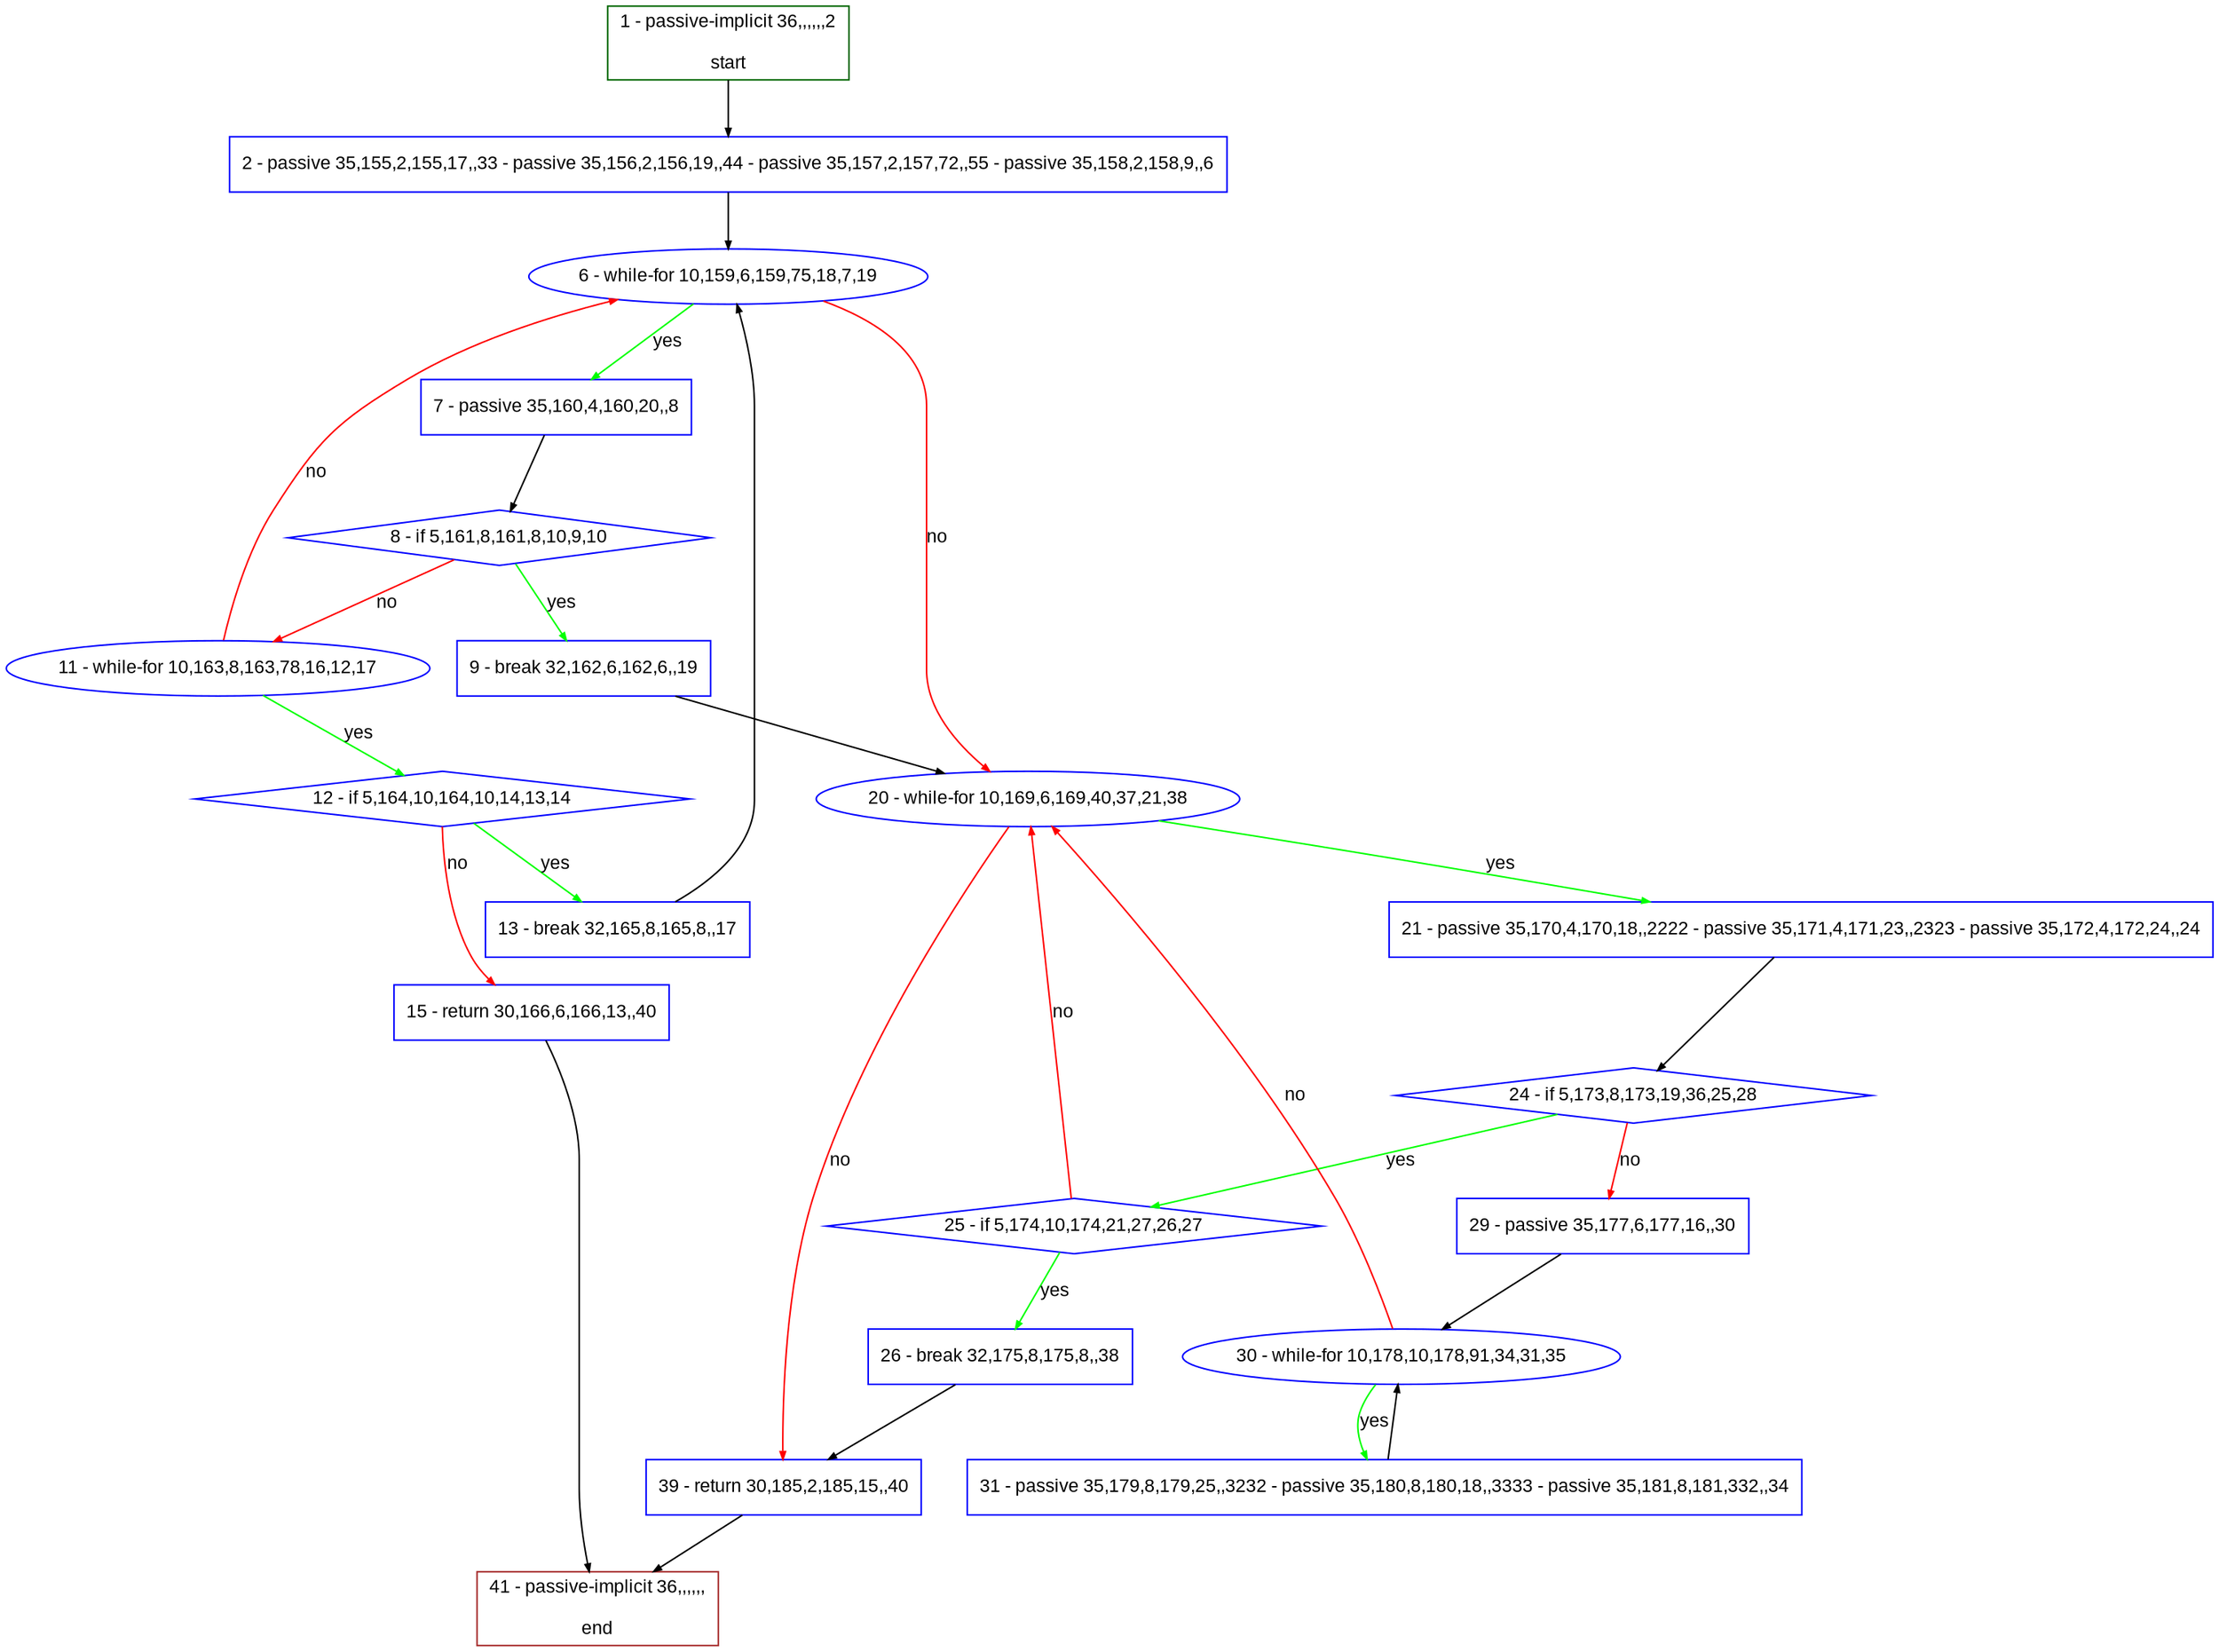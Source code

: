 digraph "" {
  graph [pack="true", label="", fontsize="12", packmode="clust", fontname="Arial", fillcolor="#FFFFCC", bgcolor="white", style="rounded,filled", compound="true"];
  node [node_initialized="no", label="", color="grey", fontsize="12", fillcolor="white", fontname="Arial", style="filled", shape="rectangle", compound="true", fixedsize="false"];
  edge [fontcolor="black", arrowhead="normal", arrowtail="none", arrowsize="0.5", ltail="", label="", color="black", fontsize="12", lhead="", fontname="Arial", dir="forward", compound="true"];
  __N1 [label="2 - passive 35,155,2,155,17,,33 - passive 35,156,2,156,19,,44 - passive 35,157,2,157,72,,55 - passive 35,158,2,158,9,,6", color="#0000ff", fillcolor="#ffffff", style="filled", shape="box"];
  __N2 [label="1 - passive-implicit 36,,,,,,2\n\nstart", color="#006400", fillcolor="#ffffff", style="filled", shape="box"];
  __N3 [label="6 - while-for 10,159,6,159,75,18,7,19", color="#0000ff", fillcolor="#ffffff", style="filled", shape="oval"];
  __N4 [label="7 - passive 35,160,4,160,20,,8", color="#0000ff", fillcolor="#ffffff", style="filled", shape="box"];
  __N5 [label="20 - while-for 10,169,6,169,40,37,21,38", color="#0000ff", fillcolor="#ffffff", style="filled", shape="oval"];
  __N6 [label="8 - if 5,161,8,161,8,10,9,10", color="#0000ff", fillcolor="#ffffff", style="filled", shape="diamond"];
  __N7 [label="9 - break 32,162,6,162,6,,19", color="#0000ff", fillcolor="#ffffff", style="filled", shape="box"];
  __N8 [label="11 - while-for 10,163,8,163,78,16,12,17", color="#0000ff", fillcolor="#ffffff", style="filled", shape="oval"];
  __N9 [label="12 - if 5,164,10,164,10,14,13,14", color="#0000ff", fillcolor="#ffffff", style="filled", shape="diamond"];
  __N10 [label="13 - break 32,165,8,165,8,,17", color="#0000ff", fillcolor="#ffffff", style="filled", shape="box"];
  __N11 [label="15 - return 30,166,6,166,13,,40", color="#0000ff", fillcolor="#ffffff", style="filled", shape="box"];
  __N12 [label="41 - passive-implicit 36,,,,,,\n\nend", color="#a52a2a", fillcolor="#ffffff", style="filled", shape="box"];
  __N13 [label="21 - passive 35,170,4,170,18,,2222 - passive 35,171,4,171,23,,2323 - passive 35,172,4,172,24,,24", color="#0000ff", fillcolor="#ffffff", style="filled", shape="box"];
  __N14 [label="39 - return 30,185,2,185,15,,40", color="#0000ff", fillcolor="#ffffff", style="filled", shape="box"];
  __N15 [label="24 - if 5,173,8,173,19,36,25,28", color="#0000ff", fillcolor="#ffffff", style="filled", shape="diamond"];
  __N16 [label="25 - if 5,174,10,174,21,27,26,27", color="#0000ff", fillcolor="#ffffff", style="filled", shape="diamond"];
  __N17 [label="29 - passive 35,177,6,177,16,,30", color="#0000ff", fillcolor="#ffffff", style="filled", shape="box"];
  __N18 [label="26 - break 32,175,8,175,8,,38", color="#0000ff", fillcolor="#ffffff", style="filled", shape="box"];
  __N19 [label="30 - while-for 10,178,10,178,91,34,31,35", color="#0000ff", fillcolor="#ffffff", style="filled", shape="oval"];
  __N20 [label="31 - passive 35,179,8,179,25,,3232 - passive 35,180,8,180,18,,3333 - passive 35,181,8,181,332,,34", color="#0000ff", fillcolor="#ffffff", style="filled", shape="box"];
  __N2 -> __N1 [arrowhead="normal", arrowtail="none", color="#000000", label="", dir="forward"];
  __N1 -> __N3 [arrowhead="normal", arrowtail="none", color="#000000", label="", dir="forward"];
  __N3 -> __N4 [arrowhead="normal", arrowtail="none", color="#00ff00", label="yes", dir="forward"];
  __N3 -> __N5 [arrowhead="normal", arrowtail="none", color="#ff0000", label="no", dir="forward"];
  __N4 -> __N6 [arrowhead="normal", arrowtail="none", color="#000000", label="", dir="forward"];
  __N6 -> __N7 [arrowhead="normal", arrowtail="none", color="#00ff00", label="yes", dir="forward"];
  __N6 -> __N8 [arrowhead="normal", arrowtail="none", color="#ff0000", label="no", dir="forward"];
  __N7 -> __N5 [arrowhead="normal", arrowtail="none", color="#000000", label="", dir="forward"];
  __N8 -> __N3 [arrowhead="normal", arrowtail="none", color="#ff0000", label="no", dir="forward"];
  __N8 -> __N9 [arrowhead="normal", arrowtail="none", color="#00ff00", label="yes", dir="forward"];
  __N9 -> __N10 [arrowhead="normal", arrowtail="none", color="#00ff00", label="yes", dir="forward"];
  __N9 -> __N11 [arrowhead="normal", arrowtail="none", color="#ff0000", label="no", dir="forward"];
  __N10 -> __N3 [arrowhead="normal", arrowtail="none", color="#000000", label="", dir="forward"];
  __N11 -> __N12 [arrowhead="normal", arrowtail="none", color="#000000", label="", dir="forward"];
  __N5 -> __N13 [arrowhead="normal", arrowtail="none", color="#00ff00", label="yes", dir="forward"];
  __N5 -> __N14 [arrowhead="normal", arrowtail="none", color="#ff0000", label="no", dir="forward"];
  __N13 -> __N15 [arrowhead="normal", arrowtail="none", color="#000000", label="", dir="forward"];
  __N15 -> __N16 [arrowhead="normal", arrowtail="none", color="#00ff00", label="yes", dir="forward"];
  __N15 -> __N17 [arrowhead="normal", arrowtail="none", color="#ff0000", label="no", dir="forward"];
  __N16 -> __N5 [arrowhead="normal", arrowtail="none", color="#ff0000", label="no", dir="forward"];
  __N16 -> __N18 [arrowhead="normal", arrowtail="none", color="#00ff00", label="yes", dir="forward"];
  __N18 -> __N14 [arrowhead="normal", arrowtail="none", color="#000000", label="", dir="forward"];
  __N17 -> __N19 [arrowhead="normal", arrowtail="none", color="#000000", label="", dir="forward"];
  __N19 -> __N5 [arrowhead="normal", arrowtail="none", color="#ff0000", label="no", dir="forward"];
  __N19 -> __N20 [arrowhead="normal", arrowtail="none", color="#00ff00", label="yes", dir="forward"];
  __N20 -> __N19 [arrowhead="normal", arrowtail="none", color="#000000", label="", dir="forward"];
  __N14 -> __N12 [arrowhead="normal", arrowtail="none", color="#000000", label="", dir="forward"];
}
